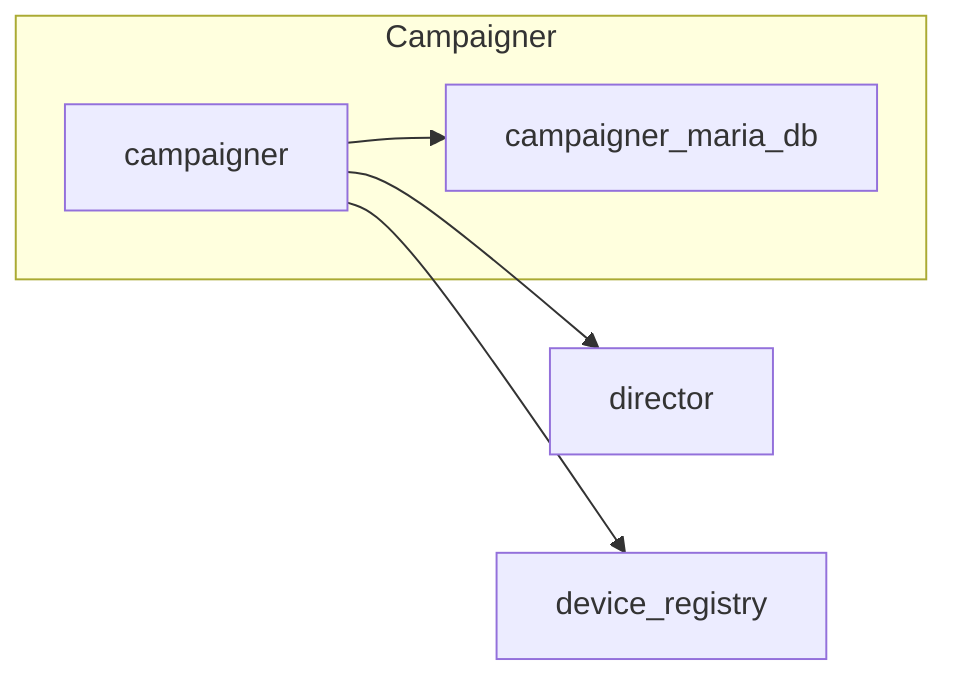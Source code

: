 %% Ensure when adding entities here they match what's defined in the internal-docs repo
graph LR

subgraph Campaigner
  campaigner --> campaigner_maria_db
end
campaigner --> director
campaigner --> device_registry